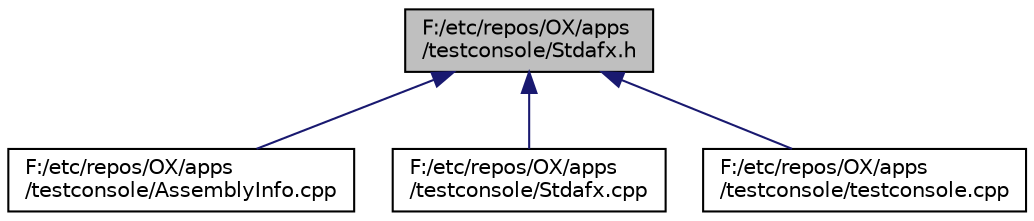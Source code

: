 digraph "F:/etc/repos/OX/apps/testconsole/Stdafx.h"
{
  edge [fontname="Helvetica",fontsize="10",labelfontname="Helvetica",labelfontsize="10"];
  node [fontname="Helvetica",fontsize="10",shape=record];
  Node1 [label="F:/etc/repos/OX/apps\l/testconsole/Stdafx.h",height=0.2,width=0.4,color="black", fillcolor="grey75", style="filled" fontcolor="black"];
  Node1 -> Node2 [dir="back",color="midnightblue",fontsize="10",style="solid",fontname="Helvetica"];
  Node2 [label="F:/etc/repos/OX/apps\l/testconsole/AssemblyInfo.cpp",height=0.2,width=0.4,color="black", fillcolor="white", style="filled",URL="$testconsole_2_assembly_info_8cpp.html"];
  Node1 -> Node3 [dir="back",color="midnightblue",fontsize="10",style="solid",fontname="Helvetica"];
  Node3 [label="F:/etc/repos/OX/apps\l/testconsole/Stdafx.cpp",height=0.2,width=0.4,color="black", fillcolor="white", style="filled",URL="$testconsole_2stdafx_8cpp.html"];
  Node1 -> Node4 [dir="back",color="midnightblue",fontsize="10",style="solid",fontname="Helvetica"];
  Node4 [label="F:/etc/repos/OX/apps\l/testconsole/testconsole.cpp",height=0.2,width=0.4,color="black", fillcolor="white", style="filled",URL="$testconsole_8cpp.html"];
}
